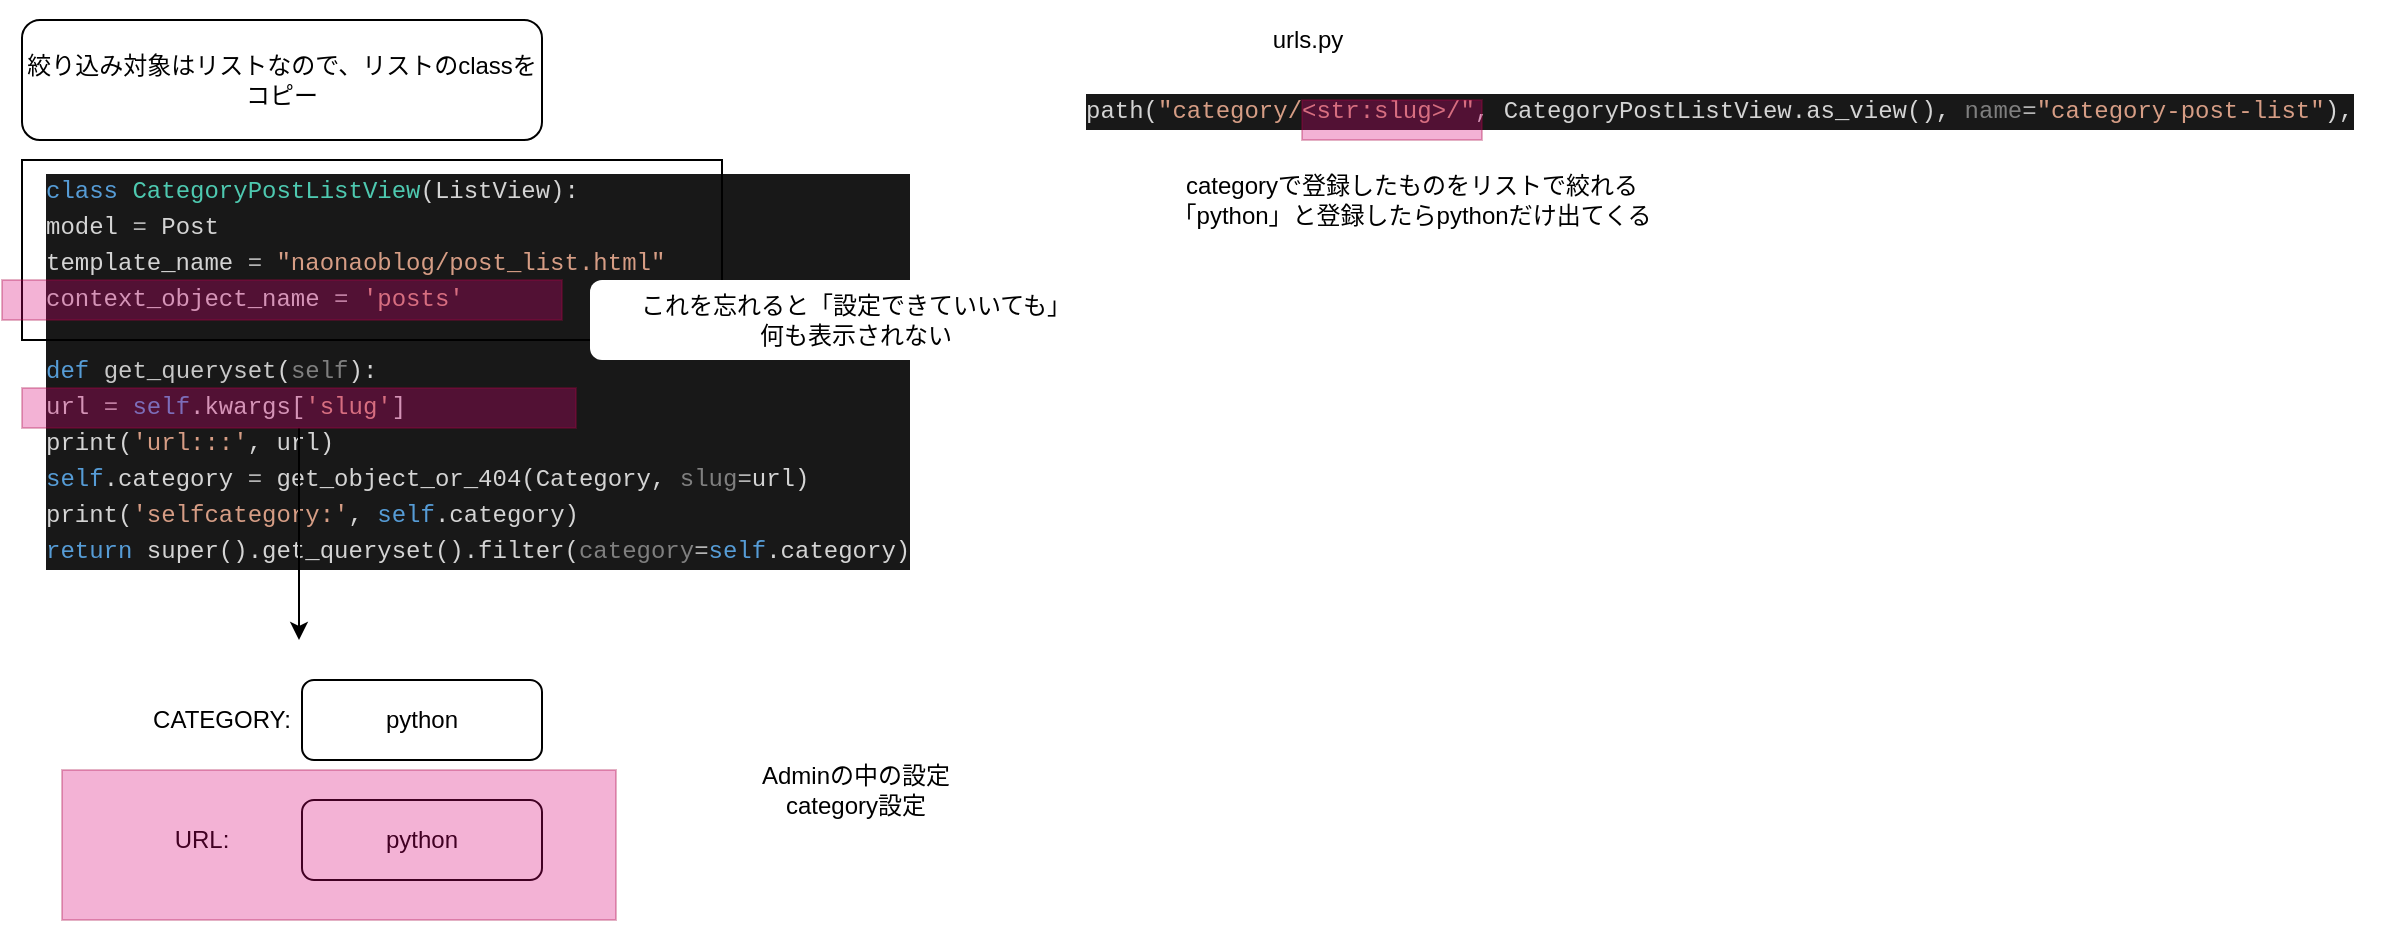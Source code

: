 <mxfile>
    <diagram id="Rtl8VqK5zWMDhsXBDyXH" name="ページ1">
        <mxGraphModel dx="1138" dy="509" grid="1" gridSize="10" guides="1" tooltips="1" connect="1" arrows="1" fold="1" page="1" pageScale="1" pageWidth="827" pageHeight="1169" math="0" shadow="0">
            <root>
                <mxCell id="0"/>
                <mxCell id="1" parent="0"/>
                <mxCell id="3" value="&lt;meta charset=&quot;utf-8&quot;&gt;&lt;div style=&quot;color: rgb(212, 212, 212); background-color: rgb(24, 24, 24); font-family: menlo, monaco, &amp;quot;courier new&amp;quot;, monospace; font-weight: normal; font-size: 12px; line-height: 18px;&quot;&gt;&lt;div&gt;&lt;span style=&quot;color: #569cd6&quot;&gt;class&lt;/span&gt;&lt;span style=&quot;color: #d4d4d4&quot;&gt; &lt;/span&gt;&lt;span style=&quot;color: #4ec9b0&quot;&gt;CategoryPostListView&lt;/span&gt;&lt;span style=&quot;color: #d4d4d4&quot;&gt;(ListView):&lt;/span&gt;&lt;/div&gt;&lt;div&gt;&lt;span style=&quot;color: #d4d4d4&quot;&gt;    model &lt;/span&gt;&lt;span style=&quot;color: #b4b4b4&quot;&gt;=&lt;/span&gt;&lt;span style=&quot;color: #d4d4d4&quot;&gt; Post&lt;/span&gt;&lt;/div&gt;&lt;div&gt;&lt;span style=&quot;color: #d4d4d4&quot;&gt;    template_name &lt;/span&gt;&lt;span style=&quot;color: #b4b4b4&quot;&gt;=&lt;/span&gt;&lt;span style=&quot;color: #d4d4d4&quot;&gt; &lt;/span&gt;&lt;span style=&quot;color: #d69d85&quot;&gt;&quot;naonaoblog/post_list.html&quot;&lt;/span&gt;&lt;/div&gt;&lt;div&gt;&lt;span style=&quot;color: #d4d4d4&quot;&gt;    context_object_name &lt;/span&gt;&lt;span style=&quot;color: #b4b4b4&quot;&gt;=&lt;/span&gt;&lt;span style=&quot;color: #d4d4d4&quot;&gt; &lt;/span&gt;&lt;span style=&quot;color: #d69d85&quot;&gt;'posts'&lt;/span&gt;&lt;/div&gt;&lt;br&gt;&lt;div&gt;&lt;span style=&quot;color: #d4d4d4&quot;&gt;    &lt;/span&gt;&lt;span style=&quot;color: #569cd6&quot;&gt;def&lt;/span&gt;&lt;span style=&quot;color: #d4d4d4&quot;&gt; &lt;/span&gt;&lt;span style=&quot;color: #c8c8c8&quot;&gt;get_queryset&lt;/span&gt;&lt;span style=&quot;color: #d4d4d4&quot;&gt;(&lt;/span&gt;&lt;span style=&quot;color: #7f7f7f&quot;&gt;self&lt;/span&gt;&lt;span style=&quot;color: #d4d4d4&quot;&gt;):&lt;/span&gt;&lt;/div&gt;&lt;div&gt;&lt;span style=&quot;color: #d4d4d4&quot;&gt;        url &lt;/span&gt;&lt;span style=&quot;color: #b4b4b4&quot;&gt;=&lt;/span&gt;&lt;span style=&quot;color: #d4d4d4&quot;&gt; &lt;/span&gt;&lt;span style=&quot;color: #569cd6&quot;&gt;self&lt;/span&gt;&lt;span style=&quot;color: #d4d4d4&quot;&gt;.kwargs[&lt;/span&gt;&lt;span style=&quot;color: #d69d85&quot;&gt;'slug'&lt;/span&gt;&lt;span style=&quot;color: #d4d4d4&quot;&gt;]&lt;/span&gt;&lt;/div&gt;&lt;div&gt;&lt;span style=&quot;color: #d4d4d4&quot;&gt;        print(&lt;/span&gt;&lt;span style=&quot;color: #d69d85&quot;&gt;'url:::'&lt;/span&gt;&lt;span style=&quot;color: #d4d4d4&quot;&gt;, url)&lt;/span&gt;&lt;/div&gt;&lt;div&gt;&lt;span style=&quot;color: #d4d4d4&quot;&gt;        &lt;/span&gt;&lt;span style=&quot;color: #569cd6&quot;&gt;self&lt;/span&gt;&lt;span style=&quot;color: #d4d4d4&quot;&gt;.category &lt;/span&gt;&lt;span style=&quot;color: #b4b4b4&quot;&gt;=&lt;/span&gt;&lt;span style=&quot;color: #d4d4d4&quot;&gt; get_object_or_404(Category, &lt;/span&gt;&lt;span style=&quot;color: #7f7f7f&quot;&gt;slug&lt;/span&gt;&lt;span style=&quot;color: #b4b4b4&quot;&gt;=&lt;/span&gt;&lt;span style=&quot;color: #d4d4d4&quot;&gt;url)&lt;/span&gt;&lt;/div&gt;&lt;div&gt;&lt;span style=&quot;color: #d4d4d4&quot;&gt;        print(&lt;/span&gt;&lt;span style=&quot;color: #d69d85&quot;&gt;'selfcategory:'&lt;/span&gt;&lt;span style=&quot;color: #d4d4d4&quot;&gt;, &lt;/span&gt;&lt;span style=&quot;color: #569cd6&quot;&gt;self&lt;/span&gt;&lt;span style=&quot;color: #d4d4d4&quot;&gt;.category)&lt;/span&gt;&lt;/div&gt;&lt;div&gt;&lt;span style=&quot;color: #d4d4d4&quot;&gt;        &lt;/span&gt;&lt;span style=&quot;color: #569cd6&quot;&gt;return&lt;/span&gt;&lt;span style=&quot;color: #d4d4d4&quot;&gt; super().get_queryset().filter(&lt;/span&gt;&lt;span style=&quot;color: #7f7f7f&quot;&gt;category&lt;/span&gt;&lt;span style=&quot;color: #b4b4b4&quot;&gt;=&lt;/span&gt;&lt;span style=&quot;color: #569cd6&quot;&gt;self&lt;/span&gt;&lt;span style=&quot;color: #d4d4d4&quot;&gt;.category)&lt;/span&gt;&lt;/div&gt;&lt;/div&gt;" style="text;whiteSpace=wrap;html=1;" parent="1" vertex="1">
                    <mxGeometry x="20" y="80" width="460" height="210" as="geometry"/>
                </mxCell>
                <mxCell id="4" value="" style="rounded=0;whiteSpace=wrap;html=1;fillColor=none;" parent="1" vertex="1">
                    <mxGeometry x="10" y="80" width="350" height="90" as="geometry"/>
                </mxCell>
                <mxCell id="6" value="絞り込み対象はリストなので、リストのclassをコピー" style="rounded=1;whiteSpace=wrap;html=1;fillColor=none;" parent="1" vertex="1">
                    <mxGeometry x="10" y="10" width="260" height="60" as="geometry"/>
                </mxCell>
                <mxCell id="8" value="" style="rounded=0;whiteSpace=wrap;html=1;fillColor=#d80073;strokeColor=#A50040;fontColor=#ffffff;opacity=30;" parent="1" vertex="1">
                    <mxGeometry y="140" width="280" height="20" as="geometry"/>
                </mxCell>
                <mxCell id="10" value="これを忘れると「設定できていいても」&lt;br&gt;何も表示されない" style="rounded=1;whiteSpace=wrap;html=1;fillColor=default;strokeColor=none;" parent="1" vertex="1">
                    <mxGeometry x="294" y="140" width="266" height="40" as="geometry"/>
                </mxCell>
                <mxCell id="12" style="edgeStyle=none;html=1;" parent="1" source="11" edge="1">
                    <mxGeometry relative="1" as="geometry">
                        <mxPoint x="148.5" y="320" as="targetPoint"/>
                    </mxGeometry>
                </mxCell>
                <mxCell id="11" value="" style="rounded=0;whiteSpace=wrap;html=1;fillColor=#d80073;strokeColor=#A50040;fontColor=#ffffff;opacity=30;" parent="1" vertex="1">
                    <mxGeometry x="10" y="194" width="277" height="20" as="geometry"/>
                </mxCell>
                <mxCell id="13" value="" style="rounded=1;whiteSpace=wrap;html=1;fillColor=default;strokeColor=none;" parent="1" vertex="1">
                    <mxGeometry x="20" y="320" width="266" height="150" as="geometry"/>
                </mxCell>
                <mxCell id="14" value="python" style="rounded=1;whiteSpace=wrap;html=1;fillColor=default;" parent="1" vertex="1">
                    <mxGeometry x="150" y="340" width="120" height="40" as="geometry"/>
                </mxCell>
                <mxCell id="15" value="python" style="rounded=1;whiteSpace=wrap;html=1;fillColor=default;" parent="1" vertex="1">
                    <mxGeometry x="150" y="400" width="120" height="40" as="geometry"/>
                </mxCell>
                <mxCell id="18" value="CATEGORY:" style="rounded=1;whiteSpace=wrap;html=1;fillColor=none;strokeColor=none;" parent="1" vertex="1">
                    <mxGeometry x="50" y="340" width="120" height="40" as="geometry"/>
                </mxCell>
                <mxCell id="19" value="URL:" style="rounded=1;whiteSpace=wrap;html=1;fillColor=none;strokeColor=none;" parent="1" vertex="1">
                    <mxGeometry x="40" y="400" width="120" height="40" as="geometry"/>
                </mxCell>
                <mxCell id="21" value="Adminの中の設定&lt;br&gt;category設定" style="rounded=1;whiteSpace=wrap;html=1;fillColor=default;strokeColor=none;" parent="1" vertex="1">
                    <mxGeometry x="294" y="375" width="266" height="40" as="geometry"/>
                </mxCell>
                <mxCell id="22" value="" style="rounded=0;whiteSpace=wrap;html=1;fillColor=#d80073;strokeColor=#A50040;fontColor=#ffffff;opacity=30;" parent="1" vertex="1">
                    <mxGeometry x="30" y="385" width="277" height="75" as="geometry"/>
                </mxCell>
                <mxCell id="23" value="&lt;meta charset=&quot;utf-8&quot;&gt;&lt;div style=&quot;color: rgb(212, 212, 212); background-color: rgb(24, 24, 24); font-family: menlo, monaco, &amp;quot;courier new&amp;quot;, monospace; font-weight: normal; font-size: 12px; line-height: 18px;&quot;&gt;&lt;div&gt;&lt;span style=&quot;color: #d4d4d4&quot;&gt;path(&lt;/span&gt;&lt;span style=&quot;color: #d69d85&quot;&gt;&quot;category/&amp;lt;str:slug&amp;gt;/&quot;&lt;/span&gt;&lt;span style=&quot;color: #d4d4d4&quot;&gt;, CategoryPostListView.as_view(), &lt;/span&gt;&lt;span style=&quot;color: #7f7f7f&quot;&gt;name&lt;/span&gt;&lt;span style=&quot;color: #b4b4b4&quot;&gt;=&lt;/span&gt;&lt;span style=&quot;color: #d69d85&quot;&gt;&quot;category-post-list&quot;&lt;/span&gt;&lt;span style=&quot;color: #d4d4d4&quot;&gt;),&lt;/span&gt;&lt;/div&gt;&lt;/div&gt;" style="text;whiteSpace=wrap;html=1;" vertex="1" parent="1">
                    <mxGeometry x="540" y="40" width="650" height="40" as="geometry"/>
                </mxCell>
                <mxCell id="24" value="" style="rounded=0;whiteSpace=wrap;html=1;fillColor=#d80073;strokeColor=#A50040;fontColor=#ffffff;opacity=30;" vertex="1" parent="1">
                    <mxGeometry x="650" y="50" width="90" height="20" as="geometry"/>
                </mxCell>
                <mxCell id="25" value="urls.py" style="rounded=1;whiteSpace=wrap;html=1;fillColor=default;strokeColor=none;" vertex="1" parent="1">
                    <mxGeometry x="520" width="266" height="40" as="geometry"/>
                </mxCell>
                <mxCell id="26" value="categoryで登録したものをリストで絞れる&lt;br&gt;「python」と登録したらpythonだけ出てくる" style="rounded=1;whiteSpace=wrap;html=1;fillColor=default;strokeColor=none;" vertex="1" parent="1">
                    <mxGeometry x="540" y="80" width="330" height="40" as="geometry"/>
                </mxCell>
            </root>
        </mxGraphModel>
    </diagram>
</mxfile>